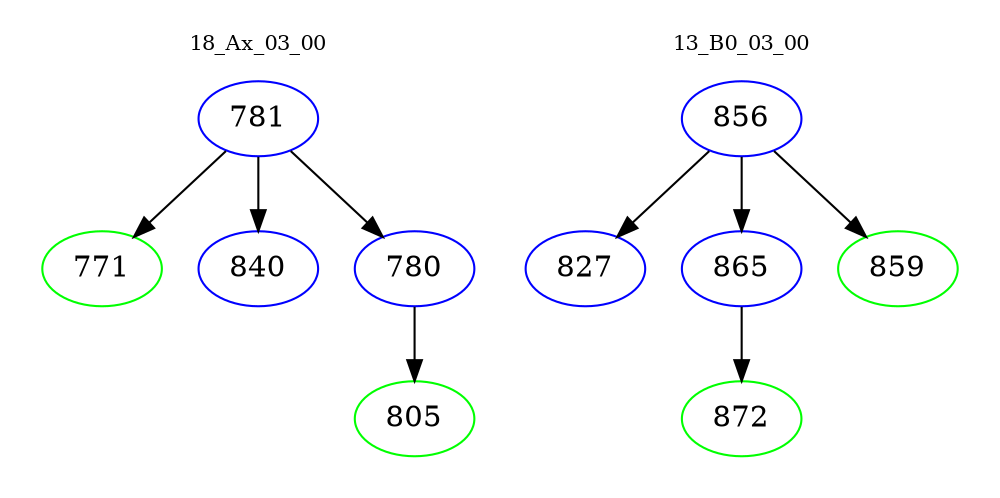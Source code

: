digraph{
subgraph cluster_0 {
color = white
label = "18_Ax_03_00";
fontsize=10;
T0_781 [label="781", color="blue"]
T0_781 -> T0_771 [color="black"]
T0_771 [label="771", color="green"]
T0_781 -> T0_840 [color="black"]
T0_840 [label="840", color="blue"]
T0_781 -> T0_780 [color="black"]
T0_780 [label="780", color="blue"]
T0_780 -> T0_805 [color="black"]
T0_805 [label="805", color="green"]
}
subgraph cluster_1 {
color = white
label = "13_B0_03_00";
fontsize=10;
T1_856 [label="856", color="blue"]
T1_856 -> T1_827 [color="black"]
T1_827 [label="827", color="blue"]
T1_856 -> T1_865 [color="black"]
T1_865 [label="865", color="blue"]
T1_865 -> T1_872 [color="black"]
T1_872 [label="872", color="green"]
T1_856 -> T1_859 [color="black"]
T1_859 [label="859", color="green"]
}
}
